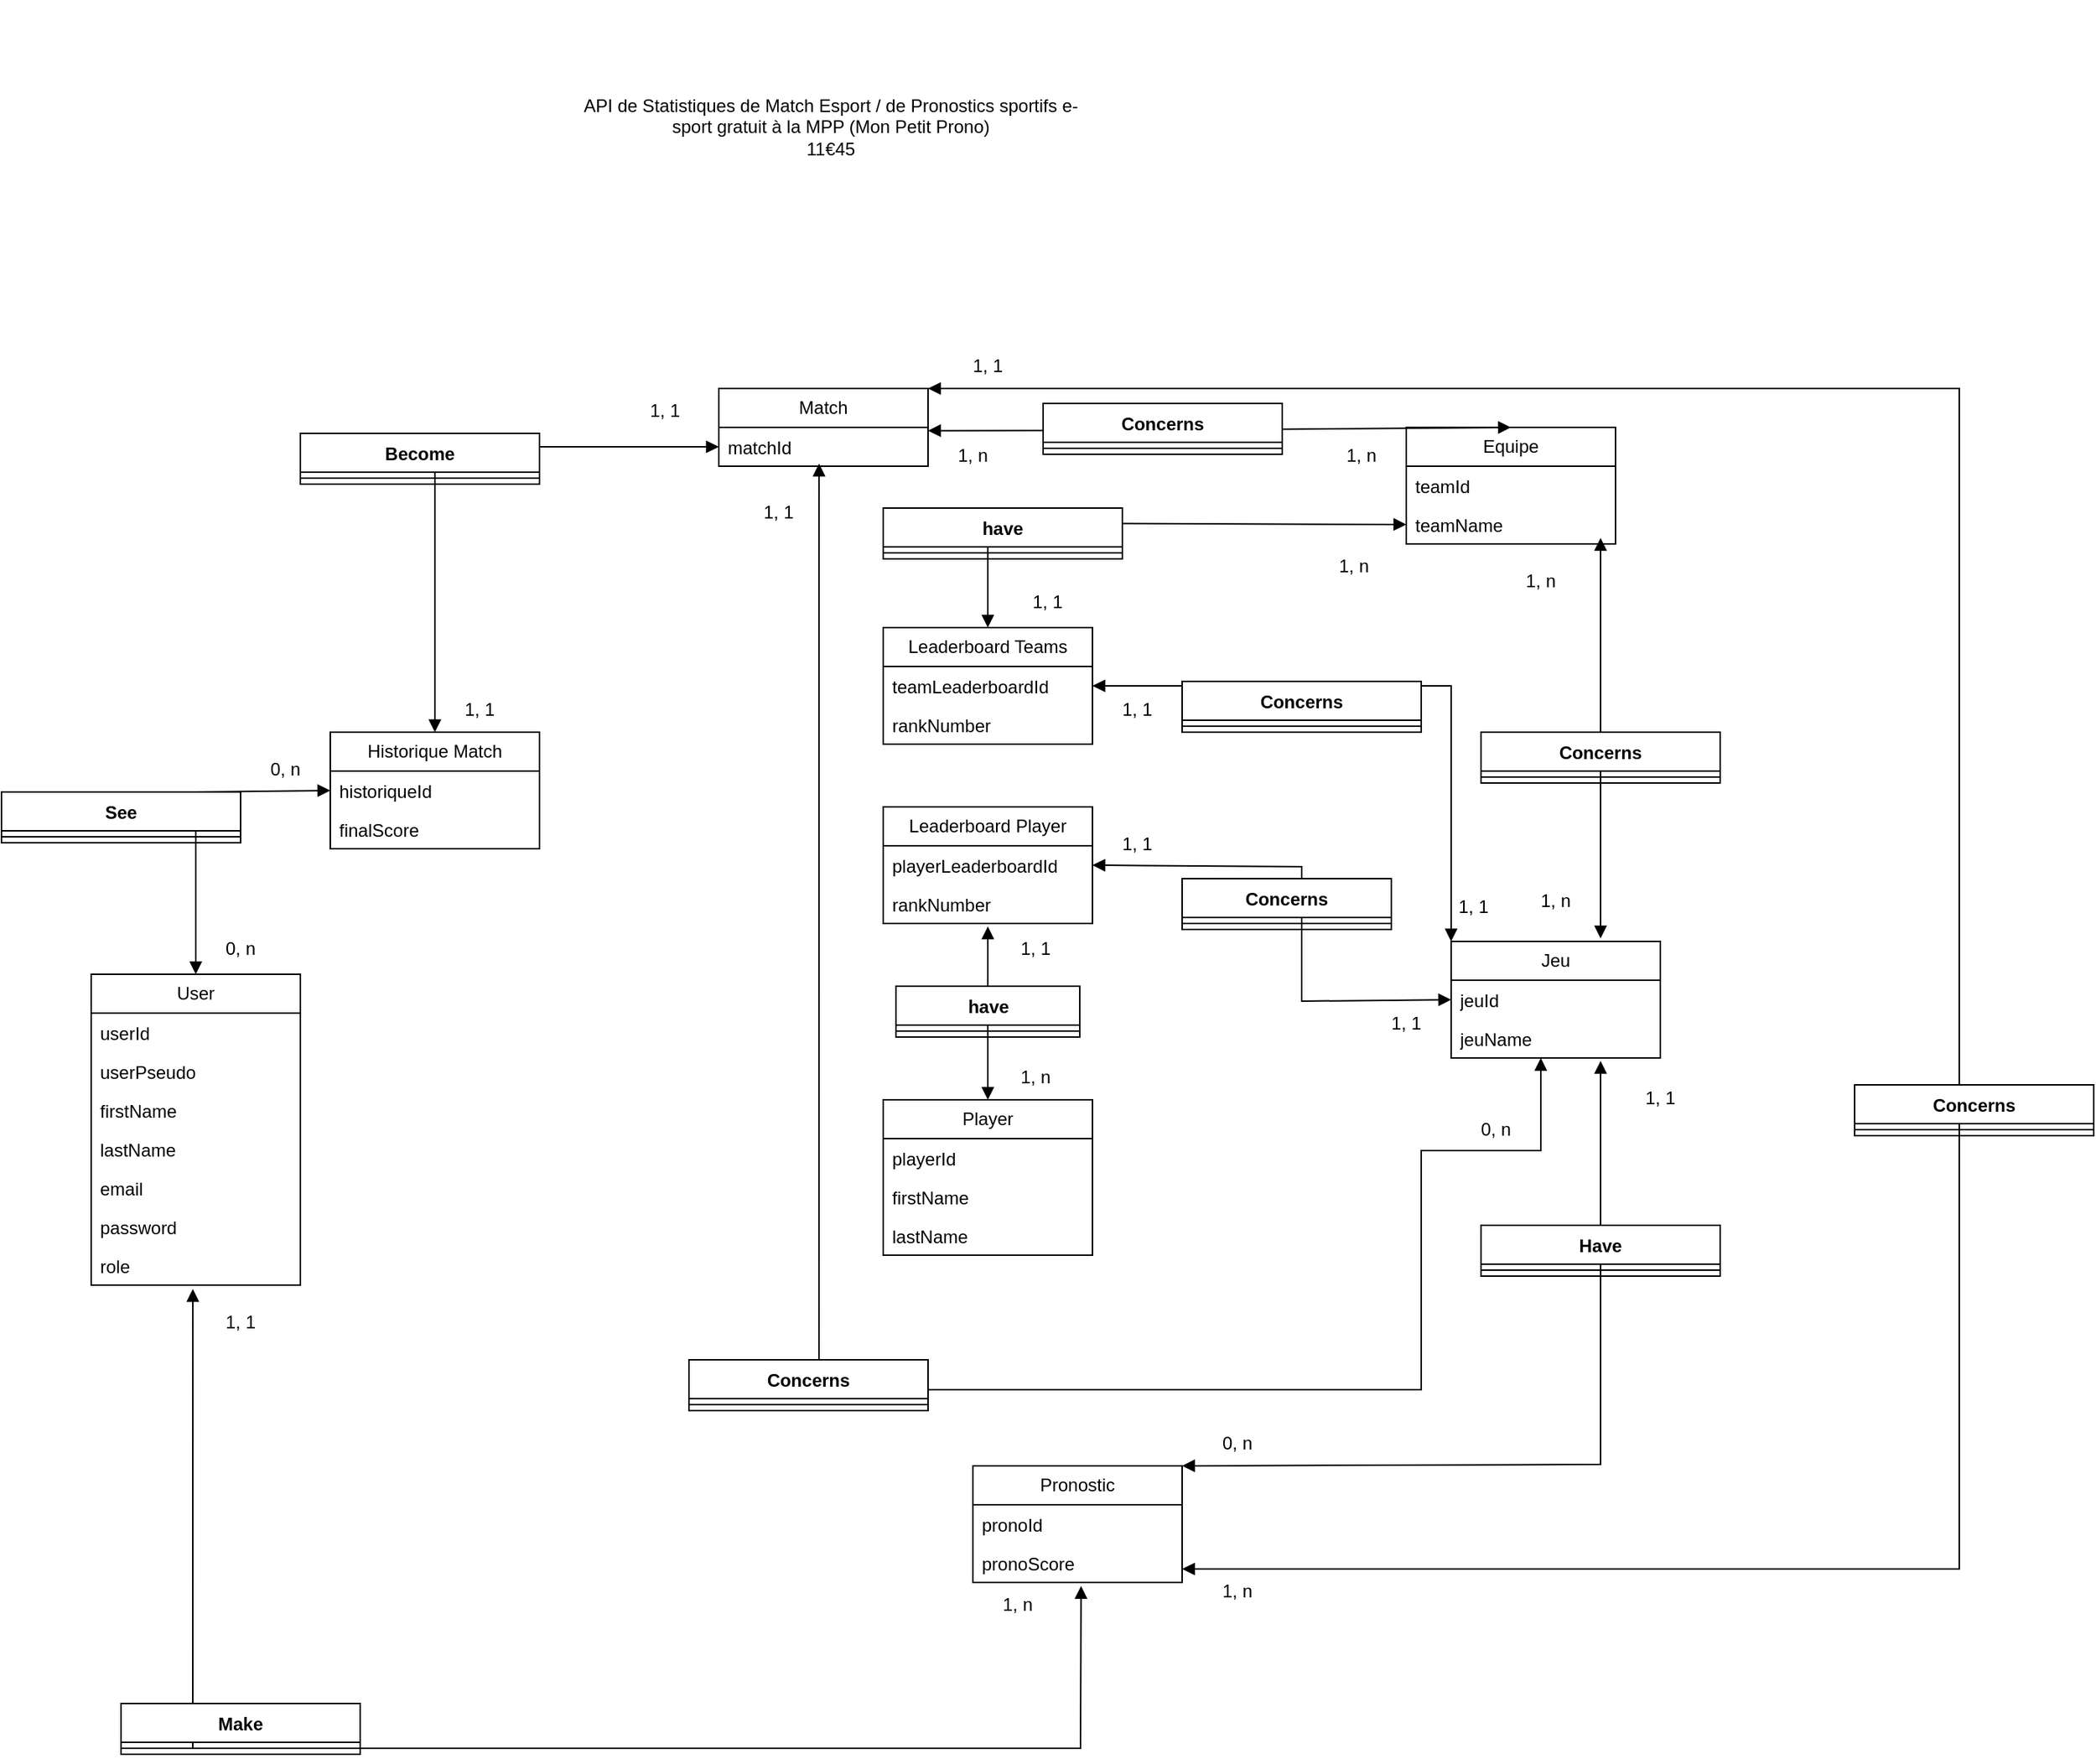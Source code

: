 <mxfile version="25.0.3">
  <diagram name="Page-1" id="5z3uFyTvS2i-2IkW8HLW">
    <mxGraphModel dx="2670" dy="1915" grid="1" gridSize="10" guides="1" tooltips="1" connect="1" arrows="1" fold="1" page="1" pageScale="1" pageWidth="827" pageHeight="1169" math="0" shadow="0">
      <root>
        <mxCell id="0" />
        <mxCell id="1" parent="0" />
        <mxCell id="lSi4QGeNBZKj2a0an09N-1" value="User" style="swimlane;fontStyle=0;childLayout=stackLayout;horizontal=1;startSize=26;fillColor=none;horizontalStack=0;resizeParent=1;resizeParentMax=0;resizeLast=0;collapsible=1;marginBottom=0;whiteSpace=wrap;html=1;" parent="1" vertex="1">
          <mxGeometry x="30" y="202" width="140" height="208" as="geometry" />
        </mxCell>
        <mxCell id="8D_o49C-jzK-6hSNuc0B-14" value="userId" style="text;strokeColor=none;fillColor=none;align=left;verticalAlign=top;spacingLeft=4;spacingRight=4;overflow=hidden;rotatable=0;points=[[0,0.5],[1,0.5]];portConstraint=eastwest;whiteSpace=wrap;html=1;" vertex="1" parent="lSi4QGeNBZKj2a0an09N-1">
          <mxGeometry y="26" width="140" height="26" as="geometry" />
        </mxCell>
        <mxCell id="8D_o49C-jzK-6hSNuc0B-148" value="userPseudo" style="text;strokeColor=none;fillColor=none;align=left;verticalAlign=top;spacingLeft=4;spacingRight=4;overflow=hidden;rotatable=0;points=[[0,0.5],[1,0.5]];portConstraint=eastwest;whiteSpace=wrap;html=1;" vertex="1" parent="lSi4QGeNBZKj2a0an09N-1">
          <mxGeometry y="52" width="140" height="26" as="geometry" />
        </mxCell>
        <mxCell id="lSi4QGeNBZKj2a0an09N-2" value="firstName" style="text;strokeColor=none;fillColor=none;align=left;verticalAlign=top;spacingLeft=4;spacingRight=4;overflow=hidden;rotatable=0;points=[[0,0.5],[1,0.5]];portConstraint=eastwest;whiteSpace=wrap;html=1;" parent="lSi4QGeNBZKj2a0an09N-1" vertex="1">
          <mxGeometry y="78" width="140" height="26" as="geometry" />
        </mxCell>
        <mxCell id="lSi4QGeNBZKj2a0an09N-3" value="lastName" style="text;strokeColor=none;fillColor=none;align=left;verticalAlign=top;spacingLeft=4;spacingRight=4;overflow=hidden;rotatable=0;points=[[0,0.5],[1,0.5]];portConstraint=eastwest;whiteSpace=wrap;html=1;" parent="lSi4QGeNBZKj2a0an09N-1" vertex="1">
          <mxGeometry y="104" width="140" height="26" as="geometry" />
        </mxCell>
        <mxCell id="lSi4QGeNBZKj2a0an09N-4" value="email" style="text;strokeColor=none;fillColor=none;align=left;verticalAlign=top;spacingLeft=4;spacingRight=4;overflow=hidden;rotatable=0;points=[[0,0.5],[1,0.5]];portConstraint=eastwest;whiteSpace=wrap;html=1;" parent="lSi4QGeNBZKj2a0an09N-1" vertex="1">
          <mxGeometry y="130" width="140" height="26" as="geometry" />
        </mxCell>
        <mxCell id="8D_o49C-jzK-6hSNuc0B-2" value="password" style="text;strokeColor=none;fillColor=none;align=left;verticalAlign=top;spacingLeft=4;spacingRight=4;overflow=hidden;rotatable=0;points=[[0,0.5],[1,0.5]];portConstraint=eastwest;whiteSpace=wrap;html=1;" vertex="1" parent="lSi4QGeNBZKj2a0an09N-1">
          <mxGeometry y="156" width="140" height="26" as="geometry" />
        </mxCell>
        <mxCell id="8D_o49C-jzK-6hSNuc0B-58" value="role" style="text;strokeColor=none;fillColor=none;align=left;verticalAlign=top;spacingLeft=4;spacingRight=4;overflow=hidden;rotatable=0;points=[[0,0.5],[1,0.5]];portConstraint=eastwest;whiteSpace=wrap;html=1;" vertex="1" parent="lSi4QGeNBZKj2a0an09N-1">
          <mxGeometry y="182" width="140" height="26" as="geometry" />
        </mxCell>
        <mxCell id="8D_o49C-jzK-6hSNuc0B-1" value="API de Statistiques de Match Esport / de Pronostics sportifs e-sport gratuit à la MPP (Mon Petit Prono)&lt;div&gt;11€45&lt;/div&gt;" style="text;html=1;align=center;verticalAlign=middle;whiteSpace=wrap;rounded=0;" vertex="1" parent="1">
          <mxGeometry x="350" y="-450" width="350" height="170" as="geometry" />
        </mxCell>
        <mxCell id="8D_o49C-jzK-6hSNuc0B-4" value="Historique Match" style="swimlane;fontStyle=0;childLayout=stackLayout;horizontal=1;startSize=26;fillColor=none;horizontalStack=0;resizeParent=1;resizeParentMax=0;resizeLast=0;collapsible=1;marginBottom=0;whiteSpace=wrap;html=1;" vertex="1" parent="1">
          <mxGeometry x="190" y="40" width="140" height="78" as="geometry" />
        </mxCell>
        <mxCell id="8D_o49C-jzK-6hSNuc0B-24" value="historiqueId" style="text;strokeColor=none;fillColor=none;align=left;verticalAlign=top;spacingLeft=4;spacingRight=4;overflow=hidden;rotatable=0;points=[[0,0.5],[1,0.5]];portConstraint=eastwest;whiteSpace=wrap;html=1;" vertex="1" parent="8D_o49C-jzK-6hSNuc0B-4">
          <mxGeometry y="26" width="140" height="26" as="geometry" />
        </mxCell>
        <mxCell id="8D_o49C-jzK-6hSNuc0B-6" value="finalScore" style="text;strokeColor=none;fillColor=none;align=left;verticalAlign=top;spacingLeft=4;spacingRight=4;overflow=hidden;rotatable=0;points=[[0,0.5],[1,0.5]];portConstraint=eastwest;whiteSpace=wrap;html=1;" vertex="1" parent="8D_o49C-jzK-6hSNuc0B-4">
          <mxGeometry y="52" width="140" height="26" as="geometry" />
        </mxCell>
        <mxCell id="8D_o49C-jzK-6hSNuc0B-9" value="Leaderboard Teams" style="swimlane;fontStyle=0;childLayout=stackLayout;horizontal=1;startSize=26;fillColor=none;horizontalStack=0;resizeParent=1;resizeParentMax=0;resizeLast=0;collapsible=1;marginBottom=0;whiteSpace=wrap;html=1;" vertex="1" parent="1">
          <mxGeometry x="560" y="-30" width="140" height="78" as="geometry" />
        </mxCell>
        <mxCell id="8D_o49C-jzK-6hSNuc0B-10" value="teamLeaderboardId" style="text;strokeColor=none;fillColor=none;align=left;verticalAlign=top;spacingLeft=4;spacingRight=4;overflow=hidden;rotatable=0;points=[[0,0.5],[1,0.5]];portConstraint=eastwest;whiteSpace=wrap;html=1;" vertex="1" parent="8D_o49C-jzK-6hSNuc0B-9">
          <mxGeometry y="26" width="140" height="26" as="geometry" />
        </mxCell>
        <mxCell id="8D_o49C-jzK-6hSNuc0B-23" value="rankNumber" style="text;strokeColor=none;fillColor=none;align=left;verticalAlign=top;spacingLeft=4;spacingRight=4;overflow=hidden;rotatable=0;points=[[0,0.5],[1,0.5]];portConstraint=eastwest;whiteSpace=wrap;html=1;" vertex="1" parent="8D_o49C-jzK-6hSNuc0B-9">
          <mxGeometry y="52" width="140" height="26" as="geometry" />
        </mxCell>
        <mxCell id="8D_o49C-jzK-6hSNuc0B-15" value="Jeu" style="swimlane;fontStyle=0;childLayout=stackLayout;horizontal=1;startSize=26;fillColor=none;horizontalStack=0;resizeParent=1;resizeParentMax=0;resizeLast=0;collapsible=1;marginBottom=0;whiteSpace=wrap;html=1;" vertex="1" parent="1">
          <mxGeometry x="940" y="180" width="140" height="78" as="geometry" />
        </mxCell>
        <mxCell id="8D_o49C-jzK-6hSNuc0B-16" value="jeuId" style="text;strokeColor=none;fillColor=none;align=left;verticalAlign=top;spacingLeft=4;spacingRight=4;overflow=hidden;rotatable=0;points=[[0,0.5],[1,0.5]];portConstraint=eastwest;whiteSpace=wrap;html=1;" vertex="1" parent="8D_o49C-jzK-6hSNuc0B-15">
          <mxGeometry y="26" width="140" height="26" as="geometry" />
        </mxCell>
        <mxCell id="8D_o49C-jzK-6hSNuc0B-17" value="jeuName" style="text;strokeColor=none;fillColor=none;align=left;verticalAlign=top;spacingLeft=4;spacingRight=4;overflow=hidden;rotatable=0;points=[[0,0.5],[1,0.5]];portConstraint=eastwest;whiteSpace=wrap;html=1;" vertex="1" parent="8D_o49C-jzK-6hSNuc0B-15">
          <mxGeometry y="52" width="140" height="26" as="geometry" />
        </mxCell>
        <mxCell id="8D_o49C-jzK-6hSNuc0B-19" value="Equipe" style="swimlane;fontStyle=0;childLayout=stackLayout;horizontal=1;startSize=26;fillColor=none;horizontalStack=0;resizeParent=1;resizeParentMax=0;resizeLast=0;collapsible=1;marginBottom=0;whiteSpace=wrap;html=1;" vertex="1" parent="1">
          <mxGeometry x="910" y="-164" width="140" height="78" as="geometry" />
        </mxCell>
        <mxCell id="8D_o49C-jzK-6hSNuc0B-20" value="teamId" style="text;strokeColor=none;fillColor=none;align=left;verticalAlign=top;spacingLeft=4;spacingRight=4;overflow=hidden;rotatable=0;points=[[0,0.5],[1,0.5]];portConstraint=eastwest;whiteSpace=wrap;html=1;" vertex="1" parent="8D_o49C-jzK-6hSNuc0B-19">
          <mxGeometry y="26" width="140" height="26" as="geometry" />
        </mxCell>
        <mxCell id="8D_o49C-jzK-6hSNuc0B-21" value="teamName" style="text;strokeColor=none;fillColor=none;align=left;verticalAlign=top;spacingLeft=4;spacingRight=4;overflow=hidden;rotatable=0;points=[[0,0.5],[1,0.5]];portConstraint=eastwest;whiteSpace=wrap;html=1;" vertex="1" parent="8D_o49C-jzK-6hSNuc0B-19">
          <mxGeometry y="52" width="140" height="26" as="geometry" />
        </mxCell>
        <mxCell id="8D_o49C-jzK-6hSNuc0B-25" value="Player" style="swimlane;fontStyle=0;childLayout=stackLayout;horizontal=1;startSize=26;fillColor=none;horizontalStack=0;resizeParent=1;resizeParentMax=0;resizeLast=0;collapsible=1;marginBottom=0;whiteSpace=wrap;html=1;" vertex="1" parent="1">
          <mxGeometry x="560" y="286" width="140" height="104" as="geometry" />
        </mxCell>
        <mxCell id="8D_o49C-jzK-6hSNuc0B-26" value="playerId" style="text;strokeColor=none;fillColor=none;align=left;verticalAlign=top;spacingLeft=4;spacingRight=4;overflow=hidden;rotatable=0;points=[[0,0.5],[1,0.5]];portConstraint=eastwest;whiteSpace=wrap;html=1;" vertex="1" parent="8D_o49C-jzK-6hSNuc0B-25">
          <mxGeometry y="26" width="140" height="26" as="geometry" />
        </mxCell>
        <mxCell id="8D_o49C-jzK-6hSNuc0B-27" value="firstName" style="text;strokeColor=none;fillColor=none;align=left;verticalAlign=top;spacingLeft=4;spacingRight=4;overflow=hidden;rotatable=0;points=[[0,0.5],[1,0.5]];portConstraint=eastwest;whiteSpace=wrap;html=1;" vertex="1" parent="8D_o49C-jzK-6hSNuc0B-25">
          <mxGeometry y="52" width="140" height="26" as="geometry" />
        </mxCell>
        <mxCell id="8D_o49C-jzK-6hSNuc0B-28" value="lastName" style="text;strokeColor=none;fillColor=none;align=left;verticalAlign=top;spacingLeft=4;spacingRight=4;overflow=hidden;rotatable=0;points=[[0,0.5],[1,0.5]];portConstraint=eastwest;whiteSpace=wrap;html=1;" vertex="1" parent="8D_o49C-jzK-6hSNuc0B-25">
          <mxGeometry y="78" width="140" height="26" as="geometry" />
        </mxCell>
        <mxCell id="8D_o49C-jzK-6hSNuc0B-33" value="Pronostic" style="swimlane;fontStyle=0;childLayout=stackLayout;horizontal=1;startSize=26;fillColor=none;horizontalStack=0;resizeParent=1;resizeParentMax=0;resizeLast=0;collapsible=1;marginBottom=0;whiteSpace=wrap;html=1;" vertex="1" parent="1">
          <mxGeometry x="620" y="531" width="140" height="78" as="geometry" />
        </mxCell>
        <mxCell id="8D_o49C-jzK-6hSNuc0B-34" value="pronoId" style="text;strokeColor=none;fillColor=none;align=left;verticalAlign=top;spacingLeft=4;spacingRight=4;overflow=hidden;rotatable=0;points=[[0,0.5],[1,0.5]];portConstraint=eastwest;whiteSpace=wrap;html=1;" vertex="1" parent="8D_o49C-jzK-6hSNuc0B-33">
          <mxGeometry y="26" width="140" height="26" as="geometry" />
        </mxCell>
        <mxCell id="8D_o49C-jzK-6hSNuc0B-32" value="pronoScore" style="text;strokeColor=none;fillColor=none;align=left;verticalAlign=top;spacingLeft=4;spacingRight=4;overflow=hidden;rotatable=0;points=[[0,0.5],[1,0.5]];portConstraint=eastwest;whiteSpace=wrap;html=1;" vertex="1" parent="8D_o49C-jzK-6hSNuc0B-33">
          <mxGeometry y="52" width="140" height="26" as="geometry" />
        </mxCell>
        <mxCell id="8D_o49C-jzK-6hSNuc0B-39" value="Match" style="swimlane;fontStyle=0;childLayout=stackLayout;horizontal=1;startSize=26;fillColor=none;horizontalStack=0;resizeParent=1;resizeParentMax=0;resizeLast=0;collapsible=1;marginBottom=0;whiteSpace=wrap;html=1;" vertex="1" parent="1">
          <mxGeometry x="450" y="-190" width="140" height="52" as="geometry" />
        </mxCell>
        <mxCell id="8D_o49C-jzK-6hSNuc0B-40" value="matchId" style="text;strokeColor=none;fillColor=none;align=left;verticalAlign=top;spacingLeft=4;spacingRight=4;overflow=hidden;rotatable=0;points=[[0,0.5],[1,0.5]];portConstraint=eastwest;whiteSpace=wrap;html=1;" vertex="1" parent="8D_o49C-jzK-6hSNuc0B-39">
          <mxGeometry y="26" width="140" height="26" as="geometry" />
        </mxCell>
        <mxCell id="8D_o49C-jzK-6hSNuc0B-48" value="" style="endArrow=block;startArrow=block;endFill=1;startFill=1;html=1;rounded=0;" edge="1" parent="1">
          <mxGeometry width="160" relative="1" as="geometry">
            <mxPoint x="1040" y="-90" as="sourcePoint" />
            <mxPoint x="1040" y="178" as="targetPoint" />
            <Array as="points">
              <mxPoint x="1040" y="120" />
            </Array>
          </mxGeometry>
        </mxCell>
        <mxCell id="8D_o49C-jzK-6hSNuc0B-50" value="" style="endArrow=block;startArrow=block;endFill=1;startFill=1;html=1;rounded=0;exitX=0;exitY=0.5;exitDx=0;exitDy=0;entryX=0.5;entryY=0;entryDx=0;entryDy=0;" edge="1" parent="1" source="8D_o49C-jzK-6hSNuc0B-24" target="lSi4QGeNBZKj2a0an09N-1">
          <mxGeometry width="160" relative="1" as="geometry">
            <mxPoint x="230" y="130" as="sourcePoint" />
            <mxPoint x="231" y="288" as="targetPoint" />
            <Array as="points">
              <mxPoint x="100" y="80" />
            </Array>
          </mxGeometry>
        </mxCell>
        <mxCell id="8D_o49C-jzK-6hSNuc0B-56" value="" style="endArrow=block;startArrow=block;endFill=1;startFill=1;html=1;rounded=0;exitX=0.5;exitY=0;exitDx=0;exitDy=0;entryX=1;entryY=0.085;entryDx=0;entryDy=0;entryPerimeter=0;" edge="1" parent="1" source="8D_o49C-jzK-6hSNuc0B-19" target="8D_o49C-jzK-6hSNuc0B-40">
          <mxGeometry width="160" relative="1" as="geometry">
            <mxPoint x="660" y="84" as="sourcePoint" />
            <mxPoint x="558" y="96" as="targetPoint" />
            <Array as="points">
              <mxPoint x="730" y="-162" />
            </Array>
          </mxGeometry>
        </mxCell>
        <mxCell id="8D_o49C-jzK-6hSNuc0B-59" value="" style="endArrow=block;startArrow=block;endFill=1;startFill=1;html=1;rounded=0;entryX=1;entryY=0;entryDx=0;entryDy=0;" edge="1" parent="1" target="8D_o49C-jzK-6hSNuc0B-33">
          <mxGeometry width="160" relative="1" as="geometry">
            <mxPoint x="1040" y="260" as="sourcePoint" />
            <mxPoint x="780" y="531" as="targetPoint" />
            <Array as="points">
              <mxPoint x="1040" y="530" />
            </Array>
          </mxGeometry>
        </mxCell>
        <mxCell id="8D_o49C-jzK-6hSNuc0B-67" value="" style="endArrow=block;startArrow=block;endFill=1;startFill=1;html=1;rounded=0;entryX=0.517;entryY=1.092;entryDx=0;entryDy=0;exitX=0.486;exitY=1.1;exitDx=0;exitDy=0;exitPerimeter=0;entryPerimeter=0;" edge="1" parent="1" source="8D_o49C-jzK-6hSNuc0B-58" target="8D_o49C-jzK-6hSNuc0B-32">
          <mxGeometry width="160" relative="1" as="geometry">
            <mxPoint x="311" y="330" as="sourcePoint" />
            <mxPoint x="120" y="730" as="targetPoint" />
            <Array as="points">
              <mxPoint x="98" y="720" />
              <mxPoint x="692" y="720" />
            </Array>
          </mxGeometry>
        </mxCell>
        <mxCell id="8D_o49C-jzK-6hSNuc0B-69" value="" style="endArrow=block;startArrow=block;endFill=1;startFill=1;html=1;rounded=0;exitX=1;exitY=0;exitDx=0;exitDy=0;" edge="1" parent="1" source="8D_o49C-jzK-6hSNuc0B-39">
          <mxGeometry width="160" relative="1" as="geometry">
            <mxPoint x="318" y="171" as="sourcePoint" />
            <mxPoint x="760" y="600" as="targetPoint" />
            <Array as="points">
              <mxPoint x="1280" y="-190" />
              <mxPoint x="1280" y="200" />
              <mxPoint x="1280" y="600" />
              <mxPoint x="1010" y="600" />
              <mxPoint x="870" y="600" />
            </Array>
          </mxGeometry>
        </mxCell>
        <mxCell id="8D_o49C-jzK-6hSNuc0B-72" value="1, n" style="text;html=1;align=center;verticalAlign=middle;whiteSpace=wrap;rounded=0;" vertex="1" parent="1">
          <mxGeometry x="620" y="609" width="60" height="30" as="geometry" />
        </mxCell>
        <mxCell id="8D_o49C-jzK-6hSNuc0B-73" value="1, 1" style="text;html=1;align=center;verticalAlign=middle;whiteSpace=wrap;rounded=0;" vertex="1" parent="1">
          <mxGeometry x="100" y="420" width="60" height="30" as="geometry" />
        </mxCell>
        <mxCell id="8D_o49C-jzK-6hSNuc0B-74" value="1, 1" style="text;html=1;align=center;verticalAlign=middle;whiteSpace=wrap;rounded=0;" vertex="1" parent="1">
          <mxGeometry x="1050" y="270" width="60" height="30" as="geometry" />
        </mxCell>
        <mxCell id="8D_o49C-jzK-6hSNuc0B-75" value="0, n" style="text;html=1;align=center;verticalAlign=middle;whiteSpace=wrap;rounded=0;" vertex="1" parent="1">
          <mxGeometry x="767" y="501" width="60" height="30" as="geometry" />
        </mxCell>
        <mxCell id="8D_o49C-jzK-6hSNuc0B-76" value="1, n" style="text;html=1;align=center;verticalAlign=middle;whiteSpace=wrap;rounded=0;" vertex="1" parent="1">
          <mxGeometry x="980" y="138" width="60" height="30" as="geometry" />
        </mxCell>
        <mxCell id="8D_o49C-jzK-6hSNuc0B-79" value="1, n" style="text;html=1;align=center;verticalAlign=middle;whiteSpace=wrap;rounded=0;" vertex="1" parent="1">
          <mxGeometry x="590" y="-160" width="60" height="30" as="geometry" />
        </mxCell>
        <mxCell id="8D_o49C-jzK-6hSNuc0B-80" value="1, 1" style="text;html=1;align=center;verticalAlign=middle;whiteSpace=wrap;rounded=0;" vertex="1" parent="1">
          <mxGeometry x="384" y="-190" width="60" height="30" as="geometry" />
        </mxCell>
        <mxCell id="8D_o49C-jzK-6hSNuc0B-81" value="1, 1" style="text;html=1;align=center;verticalAlign=middle;whiteSpace=wrap;rounded=0;" vertex="1" parent="1">
          <mxGeometry x="260" y="10" width="60" height="30" as="geometry" />
        </mxCell>
        <mxCell id="8D_o49C-jzK-6hSNuc0B-82" value="0, n" style="text;html=1;align=center;verticalAlign=middle;whiteSpace=wrap;rounded=0;" vertex="1" parent="1">
          <mxGeometry x="100" y="170" width="60" height="30" as="geometry" />
        </mxCell>
        <mxCell id="8D_o49C-jzK-6hSNuc0B-83" value="0, n" style="text;html=1;align=center;verticalAlign=middle;whiteSpace=wrap;rounded=0;" vertex="1" parent="1">
          <mxGeometry x="130" y="50" width="60" height="30" as="geometry" />
        </mxCell>
        <mxCell id="8D_o49C-jzK-6hSNuc0B-84" value="1, n" style="text;html=1;align=center;verticalAlign=middle;whiteSpace=wrap;rounded=0;" vertex="1" parent="1">
          <mxGeometry x="767" y="600" width="60" height="30" as="geometry" />
        </mxCell>
        <mxCell id="8D_o49C-jzK-6hSNuc0B-85" value="1, 1" style="text;html=1;align=center;verticalAlign=middle;whiteSpace=wrap;rounded=0;" vertex="1" parent="1">
          <mxGeometry x="600" y="-220" width="60" height="30" as="geometry" />
        </mxCell>
        <mxCell id="8D_o49C-jzK-6hSNuc0B-87" value="1, n" style="text;html=1;align=center;verticalAlign=middle;whiteSpace=wrap;rounded=0;" vertex="1" parent="1">
          <mxGeometry x="850" y="-160" width="60" height="30" as="geometry" />
        </mxCell>
        <mxCell id="8D_o49C-jzK-6hSNuc0B-99" value="" style="endArrow=block;startArrow=block;endFill=1;startFill=1;html=1;rounded=0;entryX=0;entryY=0.5;entryDx=0;entryDy=0;exitX=0.5;exitY=0;exitDx=0;exitDy=0;" edge="1" parent="1" source="8D_o49C-jzK-6hSNuc0B-4" target="8D_o49C-jzK-6hSNuc0B-40">
          <mxGeometry width="160" relative="1" as="geometry">
            <mxPoint x="340" y="-151" as="sourcePoint" />
            <mxPoint x="500" y="-60" as="targetPoint" />
            <Array as="points">
              <mxPoint x="260" y="-151" />
            </Array>
          </mxGeometry>
        </mxCell>
        <mxCell id="8D_o49C-jzK-6hSNuc0B-102" value="Concerns" style="swimlane;fontStyle=1;align=center;verticalAlign=top;childLayout=stackLayout;horizontal=1;startSize=26;horizontalStack=0;resizeParent=1;resizeParentMax=0;resizeLast=0;collapsible=1;marginBottom=0;whiteSpace=wrap;html=1;" vertex="1" parent="1">
          <mxGeometry x="667" y="-180" width="160" height="34" as="geometry">
            <mxRectangle x="180" y="-190" width="80" height="30" as="alternateBounds" />
          </mxGeometry>
        </mxCell>
        <mxCell id="8D_o49C-jzK-6hSNuc0B-103" value="" style="line;strokeWidth=1;fillColor=none;align=left;verticalAlign=middle;spacingTop=-1;spacingLeft=3;spacingRight=3;rotatable=0;labelPosition=right;points=[];portConstraint=eastwest;strokeColor=inherit;" vertex="1" parent="8D_o49C-jzK-6hSNuc0B-102">
          <mxGeometry y="26" width="160" height="8" as="geometry" />
        </mxCell>
        <mxCell id="8D_o49C-jzK-6hSNuc0B-105" value="Concerns" style="swimlane;fontStyle=1;align=center;verticalAlign=top;childLayout=stackLayout;horizontal=1;startSize=26;horizontalStack=0;resizeParent=1;resizeParentMax=0;resizeLast=0;collapsible=1;marginBottom=0;whiteSpace=wrap;html=1;" vertex="1" parent="1">
          <mxGeometry x="960" y="40" width="160" height="34" as="geometry">
            <mxRectangle x="180" y="-190" width="80" height="30" as="alternateBounds" />
          </mxGeometry>
        </mxCell>
        <mxCell id="8D_o49C-jzK-6hSNuc0B-106" value="" style="line;strokeWidth=1;fillColor=none;align=left;verticalAlign=middle;spacingTop=-1;spacingLeft=3;spacingRight=3;rotatable=0;labelPosition=right;points=[];portConstraint=eastwest;strokeColor=inherit;" vertex="1" parent="8D_o49C-jzK-6hSNuc0B-105">
          <mxGeometry y="26" width="160" height="8" as="geometry" />
        </mxCell>
        <mxCell id="8D_o49C-jzK-6hSNuc0B-109" value="Have" style="swimlane;fontStyle=1;align=center;verticalAlign=top;childLayout=stackLayout;horizontal=1;startSize=26;horizontalStack=0;resizeParent=1;resizeParentMax=0;resizeLast=0;collapsible=1;marginBottom=0;whiteSpace=wrap;html=1;" vertex="1" parent="1">
          <mxGeometry x="960" y="370" width="160" height="34" as="geometry">
            <mxRectangle x="180" y="-190" width="80" height="30" as="alternateBounds" />
          </mxGeometry>
        </mxCell>
        <mxCell id="8D_o49C-jzK-6hSNuc0B-110" value="" style="line;strokeWidth=1;fillColor=none;align=left;verticalAlign=middle;spacingTop=-1;spacingLeft=3;spacingRight=3;rotatable=0;labelPosition=right;points=[];portConstraint=eastwest;strokeColor=inherit;" vertex="1" parent="8D_o49C-jzK-6hSNuc0B-109">
          <mxGeometry y="26" width="160" height="8" as="geometry" />
        </mxCell>
        <mxCell id="8D_o49C-jzK-6hSNuc0B-113" value="See" style="swimlane;fontStyle=1;align=center;verticalAlign=top;childLayout=stackLayout;horizontal=1;startSize=26;horizontalStack=0;resizeParent=1;resizeParentMax=0;resizeLast=0;collapsible=1;marginBottom=0;whiteSpace=wrap;html=1;" vertex="1" parent="1">
          <mxGeometry x="-30" y="80" width="160" height="34" as="geometry">
            <mxRectangle x="180" y="-190" width="80" height="30" as="alternateBounds" />
          </mxGeometry>
        </mxCell>
        <mxCell id="8D_o49C-jzK-6hSNuc0B-114" value="" style="line;strokeWidth=1;fillColor=none;align=left;verticalAlign=middle;spacingTop=-1;spacingLeft=3;spacingRight=3;rotatable=0;labelPosition=right;points=[];portConstraint=eastwest;strokeColor=inherit;" vertex="1" parent="8D_o49C-jzK-6hSNuc0B-113">
          <mxGeometry y="26" width="160" height="8" as="geometry" />
        </mxCell>
        <mxCell id="8D_o49C-jzK-6hSNuc0B-117" value="Concerns" style="swimlane;fontStyle=1;align=center;verticalAlign=top;childLayout=stackLayout;horizontal=1;startSize=26;horizontalStack=0;resizeParent=1;resizeParentMax=0;resizeLast=0;collapsible=1;marginBottom=0;whiteSpace=wrap;html=1;" vertex="1" parent="1">
          <mxGeometry x="1210" y="276" width="160" height="34" as="geometry">
            <mxRectangle x="180" y="-190" width="80" height="30" as="alternateBounds" />
          </mxGeometry>
        </mxCell>
        <mxCell id="8D_o49C-jzK-6hSNuc0B-118" value="" style="line;strokeWidth=1;fillColor=none;align=left;verticalAlign=middle;spacingTop=-1;spacingLeft=3;spacingRight=3;rotatable=0;labelPosition=right;points=[];portConstraint=eastwest;strokeColor=inherit;" vertex="1" parent="8D_o49C-jzK-6hSNuc0B-117">
          <mxGeometry y="26" width="160" height="8" as="geometry" />
        </mxCell>
        <mxCell id="8D_o49C-jzK-6hSNuc0B-119" value="Make" style="swimlane;fontStyle=1;align=center;verticalAlign=top;childLayout=stackLayout;horizontal=1;startSize=26;horizontalStack=0;resizeParent=1;resizeParentMax=0;resizeLast=0;collapsible=1;marginBottom=0;whiteSpace=wrap;html=1;" vertex="1" parent="1">
          <mxGeometry x="50" y="690" width="160" height="34" as="geometry">
            <mxRectangle x="180" y="-190" width="80" height="30" as="alternateBounds" />
          </mxGeometry>
        </mxCell>
        <mxCell id="8D_o49C-jzK-6hSNuc0B-120" value="" style="line;strokeWidth=1;fillColor=none;align=left;verticalAlign=middle;spacingTop=-1;spacingLeft=3;spacingRight=3;rotatable=0;labelPosition=right;points=[];portConstraint=eastwest;strokeColor=inherit;" vertex="1" parent="8D_o49C-jzK-6hSNuc0B-119">
          <mxGeometry y="26" width="160" height="8" as="geometry" />
        </mxCell>
        <mxCell id="8D_o49C-jzK-6hSNuc0B-121" value="Become" style="swimlane;fontStyle=1;align=center;verticalAlign=top;childLayout=stackLayout;horizontal=1;startSize=26;horizontalStack=0;resizeParent=1;resizeParentMax=0;resizeLast=0;collapsible=1;marginBottom=0;whiteSpace=wrap;html=1;" vertex="1" parent="1">
          <mxGeometry x="170" y="-160" width="160" height="34" as="geometry">
            <mxRectangle x="180" y="-190" width="80" height="30" as="alternateBounds" />
          </mxGeometry>
        </mxCell>
        <mxCell id="8D_o49C-jzK-6hSNuc0B-122" value="" style="line;strokeWidth=1;fillColor=none;align=left;verticalAlign=middle;spacingTop=-1;spacingLeft=3;spacingRight=3;rotatable=0;labelPosition=right;points=[];portConstraint=eastwest;strokeColor=inherit;" vertex="1" parent="8D_o49C-jzK-6hSNuc0B-121">
          <mxGeometry y="26" width="160" height="8" as="geometry" />
        </mxCell>
        <mxCell id="8D_o49C-jzK-6hSNuc0B-124" value="" style="endArrow=block;startArrow=block;endFill=1;startFill=1;html=1;rounded=0;entryX=0.5;entryY=0;entryDx=0;entryDy=0;" edge="1" parent="1" target="8D_o49C-jzK-6hSNuc0B-25">
          <mxGeometry width="160" relative="1" as="geometry">
            <mxPoint x="630" y="170" as="sourcePoint" />
            <mxPoint x="748" y="384" as="targetPoint" />
            <Array as="points" />
          </mxGeometry>
        </mxCell>
        <mxCell id="8D_o49C-jzK-6hSNuc0B-125" value="have" style="swimlane;fontStyle=1;align=center;verticalAlign=top;childLayout=stackLayout;horizontal=1;startSize=26;horizontalStack=0;resizeParent=1;resizeParentMax=0;resizeLast=0;collapsible=1;marginBottom=0;whiteSpace=wrap;html=1;" vertex="1" parent="1">
          <mxGeometry x="568.5" y="210" width="123" height="34" as="geometry">
            <mxRectangle x="180" y="-190" width="80" height="30" as="alternateBounds" />
          </mxGeometry>
        </mxCell>
        <mxCell id="8D_o49C-jzK-6hSNuc0B-126" value="" style="line;strokeWidth=1;fillColor=none;align=left;verticalAlign=middle;spacingTop=-1;spacingLeft=3;spacingRight=3;rotatable=0;labelPosition=right;points=[];portConstraint=eastwest;strokeColor=inherit;" vertex="1" parent="8D_o49C-jzK-6hSNuc0B-125">
          <mxGeometry y="26" width="123" height="8" as="geometry" />
        </mxCell>
        <mxCell id="8D_o49C-jzK-6hSNuc0B-127" value="" style="endArrow=block;startArrow=block;endFill=1;startFill=1;html=1;rounded=0;exitX=0;exitY=0.5;exitDx=0;exitDy=0;entryX=0.5;entryY=0;entryDx=0;entryDy=0;" edge="1" parent="1" source="8D_o49C-jzK-6hSNuc0B-21" target="8D_o49C-jzK-6hSNuc0B-9">
          <mxGeometry width="160" relative="1" as="geometry">
            <mxPoint x="810.41" y="-6" as="sourcePoint" />
            <mxPoint x="809.41" y="180" as="targetPoint" />
            <Array as="points">
              <mxPoint x="630" y="-100" />
            </Array>
          </mxGeometry>
        </mxCell>
        <mxCell id="8D_o49C-jzK-6hSNuc0B-128" value="have" style="swimlane;fontStyle=1;align=center;verticalAlign=top;childLayout=stackLayout;horizontal=1;startSize=26;horizontalStack=0;resizeParent=1;resizeParentMax=0;resizeLast=0;collapsible=1;marginBottom=0;whiteSpace=wrap;html=1;" vertex="1" parent="1">
          <mxGeometry x="560" y="-110" width="160" height="34" as="geometry">
            <mxRectangle x="180" y="-190" width="80" height="30" as="alternateBounds" />
          </mxGeometry>
        </mxCell>
        <mxCell id="8D_o49C-jzK-6hSNuc0B-129" value="" style="line;strokeWidth=1;fillColor=none;align=left;verticalAlign=middle;spacingTop=-1;spacingLeft=3;spacingRight=3;rotatable=0;labelPosition=right;points=[];portConstraint=eastwest;strokeColor=inherit;" vertex="1" parent="8D_o49C-jzK-6hSNuc0B-128">
          <mxGeometry y="26" width="160" height="8" as="geometry" />
        </mxCell>
        <mxCell id="8D_o49C-jzK-6hSNuc0B-131" value="1, 1" style="text;html=1;align=center;verticalAlign=middle;whiteSpace=wrap;rounded=0;" vertex="1" parent="1">
          <mxGeometry x="640" y="-60" width="60" height="26" as="geometry" />
        </mxCell>
        <mxCell id="8D_o49C-jzK-6hSNuc0B-132" value="1, 1" style="text;html=1;align=center;verticalAlign=middle;whiteSpace=wrap;rounded=0;" vertex="1" parent="1">
          <mxGeometry x="631.5" y="170" width="60" height="30" as="geometry" />
        </mxCell>
        <mxCell id="8D_o49C-jzK-6hSNuc0B-133" value="1, n" style="text;html=1;align=center;verticalAlign=middle;whiteSpace=wrap;rounded=0;" vertex="1" parent="1">
          <mxGeometry x="631.5" y="256" width="60" height="30" as="geometry" />
        </mxCell>
        <mxCell id="8D_o49C-jzK-6hSNuc0B-134" value="1, n" style="text;html=1;align=center;verticalAlign=middle;whiteSpace=wrap;rounded=0;" vertex="1" parent="1">
          <mxGeometry x="850" y="-86" width="50" height="30" as="geometry" />
        </mxCell>
        <mxCell id="8D_o49C-jzK-6hSNuc0B-135" value="" style="endArrow=block;startArrow=block;endFill=1;startFill=1;html=1;rounded=0;exitX=0.479;exitY=0.934;exitDx=0;exitDy=0;exitPerimeter=0;" edge="1" parent="1" source="8D_o49C-jzK-6hSNuc0B-40">
          <mxGeometry width="160" relative="1" as="geometry">
            <mxPoint x="471" y="30" as="sourcePoint" />
            <mxPoint x="1000" y="258" as="targetPoint" />
            <Array as="points">
              <mxPoint x="517" y="480" />
              <mxPoint x="920" y="480" />
              <mxPoint x="920" y="320" />
              <mxPoint x="1000" y="320" />
            </Array>
          </mxGeometry>
        </mxCell>
        <mxCell id="8D_o49C-jzK-6hSNuc0B-136" value="1, n" style="text;html=1;align=center;verticalAlign=middle;whiteSpace=wrap;rounded=0;" vertex="1" parent="1">
          <mxGeometry x="970" y="-76" width="60" height="30" as="geometry" />
        </mxCell>
        <mxCell id="8D_o49C-jzK-6hSNuc0B-138" value="Concerns" style="swimlane;fontStyle=1;align=center;verticalAlign=top;childLayout=stackLayout;horizontal=1;startSize=26;horizontalStack=0;resizeParent=1;resizeParentMax=0;resizeLast=0;collapsible=1;marginBottom=0;whiteSpace=wrap;html=1;" vertex="1" parent="1">
          <mxGeometry x="430" y="460" width="160" height="34" as="geometry">
            <mxRectangle x="180" y="-190" width="80" height="30" as="alternateBounds" />
          </mxGeometry>
        </mxCell>
        <mxCell id="8D_o49C-jzK-6hSNuc0B-139" value="" style="line;strokeWidth=1;fillColor=none;align=left;verticalAlign=middle;spacingTop=-1;spacingLeft=3;spacingRight=3;rotatable=0;labelPosition=right;points=[];portConstraint=eastwest;strokeColor=inherit;" vertex="1" parent="8D_o49C-jzK-6hSNuc0B-138">
          <mxGeometry y="26" width="160" height="8" as="geometry" />
        </mxCell>
        <mxCell id="8D_o49C-jzK-6hSNuc0B-140" value="0, n" style="text;html=1;align=center;verticalAlign=middle;whiteSpace=wrap;rounded=0;" vertex="1" parent="1">
          <mxGeometry x="940" y="293" width="60" height="26" as="geometry" />
        </mxCell>
        <mxCell id="8D_o49C-jzK-6hSNuc0B-142" value="1, 1" style="text;html=1;align=center;verticalAlign=middle;whiteSpace=wrap;rounded=0;" vertex="1" parent="1">
          <mxGeometry x="460" y="-120" width="60" height="26" as="geometry" />
        </mxCell>
        <mxCell id="8D_o49C-jzK-6hSNuc0B-143" value="Leaderboard Player" style="swimlane;fontStyle=0;childLayout=stackLayout;horizontal=1;startSize=26;fillColor=none;horizontalStack=0;resizeParent=1;resizeParentMax=0;resizeLast=0;collapsible=1;marginBottom=0;whiteSpace=wrap;html=1;" vertex="1" parent="1">
          <mxGeometry x="560" y="90" width="140" height="78" as="geometry" />
        </mxCell>
        <mxCell id="8D_o49C-jzK-6hSNuc0B-144" value="playerLeaderboardId" style="text;strokeColor=none;fillColor=none;align=left;verticalAlign=top;spacingLeft=4;spacingRight=4;overflow=hidden;rotatable=0;points=[[0,0.5],[1,0.5]];portConstraint=eastwest;whiteSpace=wrap;html=1;" vertex="1" parent="8D_o49C-jzK-6hSNuc0B-143">
          <mxGeometry y="26" width="140" height="26" as="geometry" />
        </mxCell>
        <mxCell id="8D_o49C-jzK-6hSNuc0B-147" value="rankNumber" style="text;strokeColor=none;fillColor=none;align=left;verticalAlign=top;spacingLeft=4;spacingRight=4;overflow=hidden;rotatable=0;points=[[0,0.5],[1,0.5]];portConstraint=eastwest;whiteSpace=wrap;html=1;" vertex="1" parent="8D_o49C-jzK-6hSNuc0B-143">
          <mxGeometry y="52" width="140" height="26" as="geometry" />
        </mxCell>
        <mxCell id="8D_o49C-jzK-6hSNuc0B-150" value="" style="endArrow=block;startArrow=block;endFill=1;startFill=1;html=1;rounded=0;exitX=1;exitY=0.5;exitDx=0;exitDy=0;entryX=0;entryY=0;entryDx=0;entryDy=0;" edge="1" parent="1" source="8D_o49C-jzK-6hSNuc0B-10" target="8D_o49C-jzK-6hSNuc0B-15">
          <mxGeometry width="160" relative="1" as="geometry">
            <mxPoint x="780" y="120" as="sourcePoint" />
            <mxPoint x="940" y="120" as="targetPoint" />
            <Array as="points">
              <mxPoint x="940" y="9" />
            </Array>
          </mxGeometry>
        </mxCell>
        <mxCell id="8D_o49C-jzK-6hSNuc0B-151" value="Concerns" style="swimlane;fontStyle=1;align=center;verticalAlign=top;childLayout=stackLayout;horizontal=1;startSize=26;horizontalStack=0;resizeParent=1;resizeParentMax=0;resizeLast=0;collapsible=1;marginBottom=0;whiteSpace=wrap;html=1;" vertex="1" parent="1">
          <mxGeometry x="760" y="6" width="160" height="34" as="geometry">
            <mxRectangle x="180" y="-190" width="80" height="30" as="alternateBounds" />
          </mxGeometry>
        </mxCell>
        <mxCell id="8D_o49C-jzK-6hSNuc0B-152" value="" style="line;strokeWidth=1;fillColor=none;align=left;verticalAlign=middle;spacingTop=-1;spacingLeft=3;spacingRight=3;rotatable=0;labelPosition=right;points=[];portConstraint=eastwest;strokeColor=inherit;" vertex="1" parent="8D_o49C-jzK-6hSNuc0B-151">
          <mxGeometry y="26" width="160" height="8" as="geometry" />
        </mxCell>
        <mxCell id="8D_o49C-jzK-6hSNuc0B-153" value="" style="endArrow=block;startArrow=block;endFill=1;startFill=1;html=1;rounded=0;exitX=1;exitY=0.5;exitDx=0;exitDy=0;entryX=0;entryY=0.5;entryDx=0;entryDy=0;" edge="1" parent="1" source="8D_o49C-jzK-6hSNuc0B-144" target="8D_o49C-jzK-6hSNuc0B-16">
          <mxGeometry width="160" relative="1" as="geometry">
            <mxPoint x="710" y="19" as="sourcePoint" />
            <mxPoint x="950" y="190" as="targetPoint" />
            <Array as="points">
              <mxPoint x="840" y="130" />
              <mxPoint x="840" y="220" />
            </Array>
          </mxGeometry>
        </mxCell>
        <mxCell id="8D_o49C-jzK-6hSNuc0B-154" value="Concerns" style="swimlane;fontStyle=1;align=center;verticalAlign=top;childLayout=stackLayout;horizontal=1;startSize=26;horizontalStack=0;resizeParent=1;resizeParentMax=0;resizeLast=0;collapsible=1;marginBottom=0;whiteSpace=wrap;html=1;" vertex="1" parent="1">
          <mxGeometry x="760" y="138" width="140" height="34" as="geometry">
            <mxRectangle x="180" y="-190" width="80" height="30" as="alternateBounds" />
          </mxGeometry>
        </mxCell>
        <mxCell id="8D_o49C-jzK-6hSNuc0B-155" value="" style="line;strokeWidth=1;fillColor=none;align=left;verticalAlign=middle;spacingTop=-1;spacingLeft=3;spacingRight=3;rotatable=0;labelPosition=right;points=[];portConstraint=eastwest;strokeColor=inherit;" vertex="1" parent="8D_o49C-jzK-6hSNuc0B-154">
          <mxGeometry y="26" width="140" height="8" as="geometry" />
        </mxCell>
        <mxCell id="8D_o49C-jzK-6hSNuc0B-156" value="1, 1" style="text;html=1;align=center;verticalAlign=middle;whiteSpace=wrap;rounded=0;" vertex="1" parent="1">
          <mxGeometry x="700" y="100" width="60" height="30" as="geometry" />
        </mxCell>
        <mxCell id="8D_o49C-jzK-6hSNuc0B-157" value="1, 1" style="text;html=1;align=center;verticalAlign=middle;whiteSpace=wrap;rounded=0;" vertex="1" parent="1">
          <mxGeometry x="880" y="220" width="60" height="30" as="geometry" />
        </mxCell>
        <mxCell id="8D_o49C-jzK-6hSNuc0B-158" value="1, 1" style="text;html=1;align=center;verticalAlign=middle;whiteSpace=wrap;rounded=0;" vertex="1" parent="1">
          <mxGeometry x="700" y="10" width="60" height="30" as="geometry" />
        </mxCell>
        <mxCell id="8D_o49C-jzK-6hSNuc0B-159" value="1, 1" style="text;html=1;align=center;verticalAlign=middle;whiteSpace=wrap;rounded=0;" vertex="1" parent="1">
          <mxGeometry x="930" y="142" width="50" height="30" as="geometry" />
        </mxCell>
      </root>
    </mxGraphModel>
  </diagram>
</mxfile>

